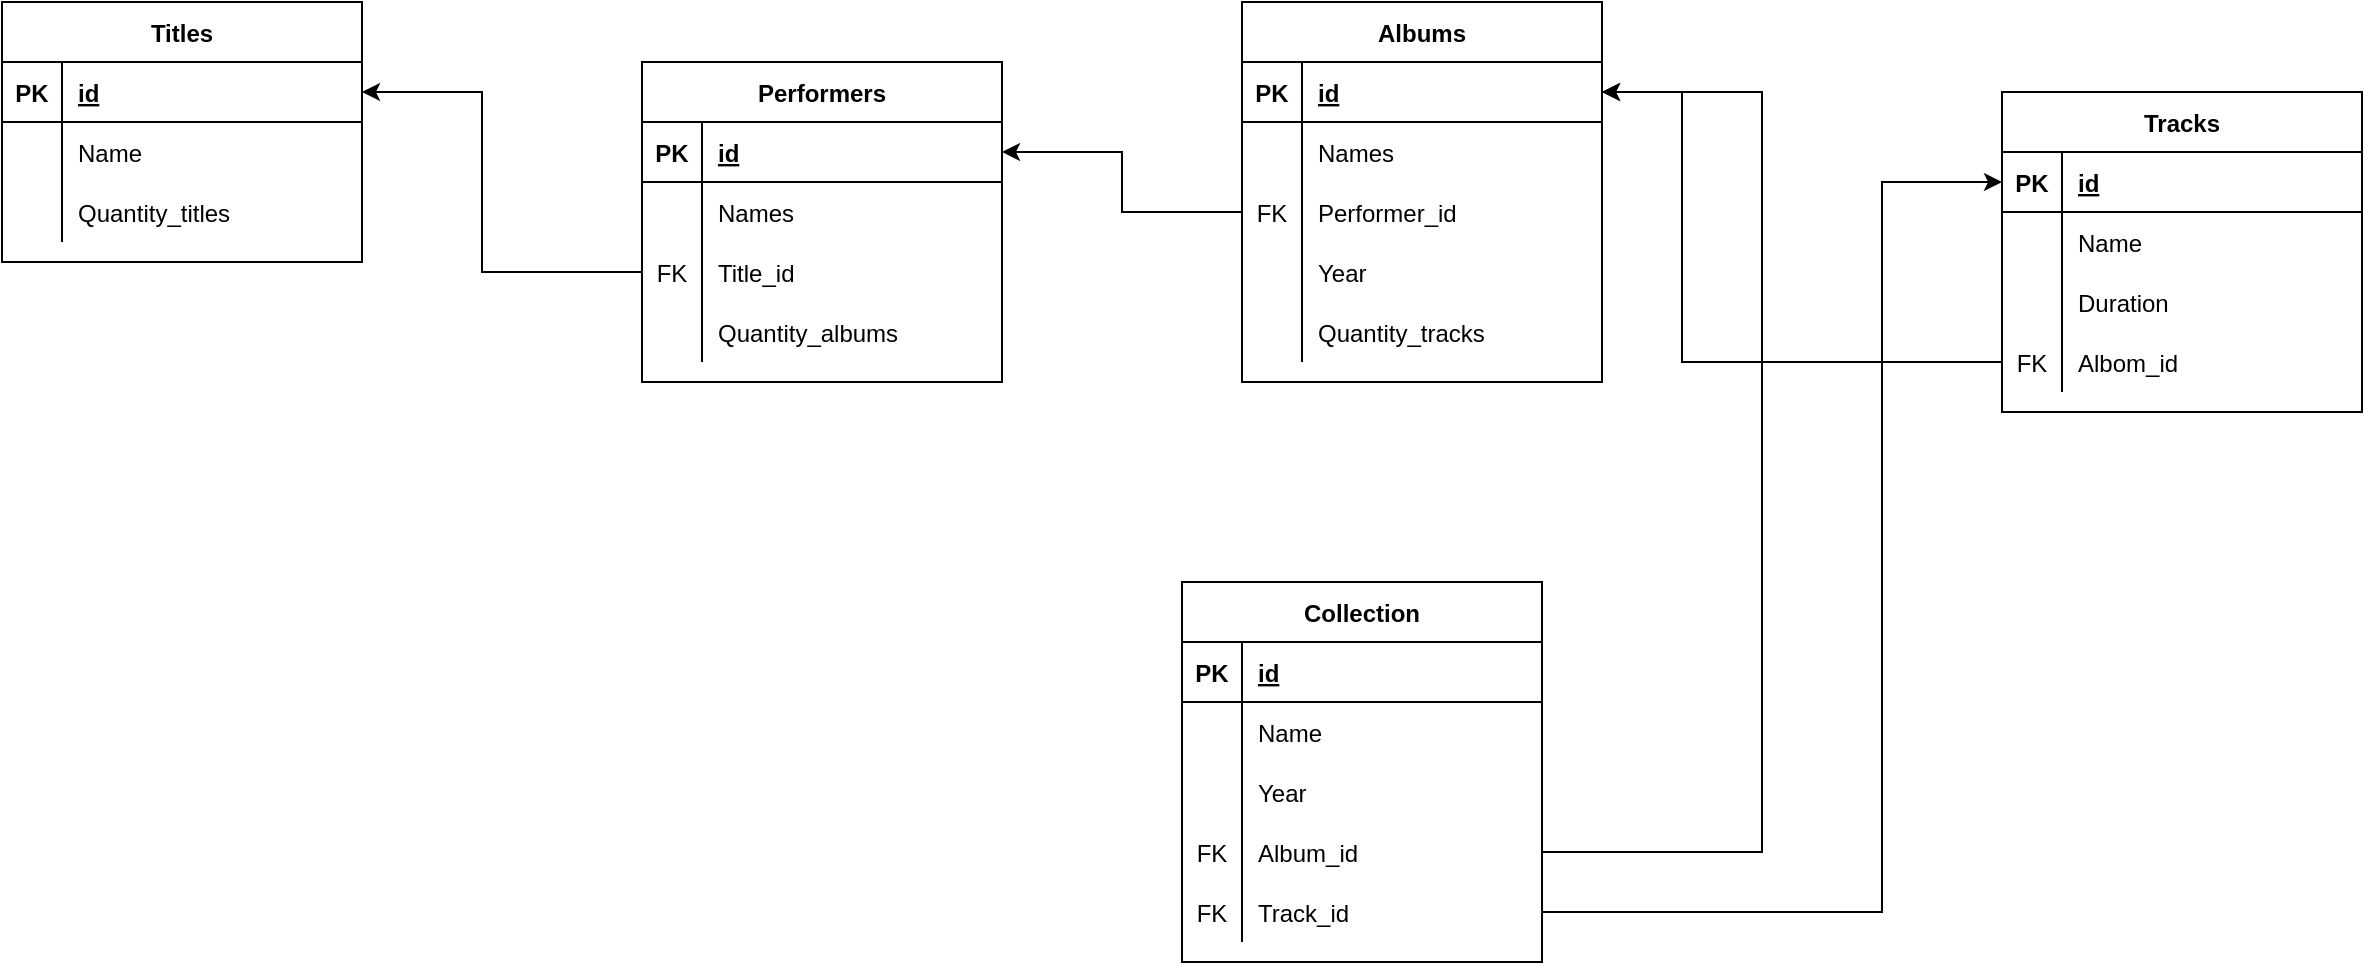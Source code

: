 <mxfile version="19.0.3" type="device"><diagram id="bm9FzhujnBV4kaPd-DP5" name="Страница 1"><mxGraphModel dx="696" dy="528" grid="1" gridSize="10" guides="1" tooltips="1" connect="1" arrows="1" fold="1" page="1" pageScale="1" pageWidth="827" pageHeight="1169" math="0" shadow="0"><root><mxCell id="0"/><mxCell id="1" parent="0"/><mxCell id="frrnqSv0N5xkmzEhAEh_-1" value="Titles" style="shape=table;startSize=30;container=1;collapsible=1;childLayout=tableLayout;fixedRows=1;rowLines=0;fontStyle=1;align=center;resizeLast=1;strokeWidth=1;perimeterSpacing=0;" parent="1" vertex="1"><mxGeometry x="40" y="40" width="180" height="130" as="geometry"/></mxCell><mxCell id="frrnqSv0N5xkmzEhAEh_-2" value="" style="shape=tableRow;horizontal=0;startSize=0;swimlaneHead=0;swimlaneBody=0;fillColor=none;collapsible=0;dropTarget=0;points=[[0,0.5],[1,0.5]];portConstraint=eastwest;top=0;left=0;right=0;bottom=1;" parent="frrnqSv0N5xkmzEhAEh_-1" vertex="1"><mxGeometry y="30" width="180" height="30" as="geometry"/></mxCell><mxCell id="frrnqSv0N5xkmzEhAEh_-3" value="PK" style="shape=partialRectangle;connectable=0;fillColor=none;top=0;left=0;bottom=0;right=0;fontStyle=1;overflow=hidden;" parent="frrnqSv0N5xkmzEhAEh_-2" vertex="1"><mxGeometry width="30" height="30" as="geometry"><mxRectangle width="30" height="30" as="alternateBounds"/></mxGeometry></mxCell><mxCell id="frrnqSv0N5xkmzEhAEh_-4" value="id" style="shape=partialRectangle;connectable=0;fillColor=none;top=0;left=0;bottom=0;right=0;align=left;spacingLeft=6;fontStyle=5;overflow=hidden;" parent="frrnqSv0N5xkmzEhAEh_-2" vertex="1"><mxGeometry x="30" width="150" height="30" as="geometry"><mxRectangle width="150" height="30" as="alternateBounds"/></mxGeometry></mxCell><mxCell id="frrnqSv0N5xkmzEhAEh_-5" value="" style="shape=tableRow;horizontal=0;startSize=0;swimlaneHead=0;swimlaneBody=0;fillColor=none;collapsible=0;dropTarget=0;points=[[0,0.5],[1,0.5]];portConstraint=eastwest;top=0;left=0;right=0;bottom=0;" parent="frrnqSv0N5xkmzEhAEh_-1" vertex="1"><mxGeometry y="60" width="180" height="30" as="geometry"/></mxCell><mxCell id="frrnqSv0N5xkmzEhAEh_-6" value="" style="shape=partialRectangle;connectable=0;fillColor=none;top=0;left=0;bottom=0;right=0;editable=1;overflow=hidden;" parent="frrnqSv0N5xkmzEhAEh_-5" vertex="1"><mxGeometry width="30" height="30" as="geometry"><mxRectangle width="30" height="30" as="alternateBounds"/></mxGeometry></mxCell><mxCell id="frrnqSv0N5xkmzEhAEh_-7" value="Name" style="shape=partialRectangle;connectable=0;fillColor=none;top=0;left=0;bottom=0;right=0;align=left;spacingLeft=6;overflow=hidden;" parent="frrnqSv0N5xkmzEhAEh_-5" vertex="1"><mxGeometry x="30" width="150" height="30" as="geometry"><mxRectangle width="150" height="30" as="alternateBounds"/></mxGeometry></mxCell><mxCell id="PSJW9uUAnaWTU7tZc3Ic-1" value="" style="shape=tableRow;horizontal=0;startSize=0;swimlaneHead=0;swimlaneBody=0;fillColor=none;collapsible=0;dropTarget=0;points=[[0,0.5],[1,0.5]];portConstraint=eastwest;top=0;left=0;right=0;bottom=0;" parent="frrnqSv0N5xkmzEhAEh_-1" vertex="1"><mxGeometry y="90" width="180" height="30" as="geometry"/></mxCell><mxCell id="PSJW9uUAnaWTU7tZc3Ic-2" value="" style="shape=partialRectangle;connectable=0;fillColor=none;top=0;left=0;bottom=0;right=0;editable=1;overflow=hidden;" parent="PSJW9uUAnaWTU7tZc3Ic-1" vertex="1"><mxGeometry width="30" height="30" as="geometry"><mxRectangle width="30" height="30" as="alternateBounds"/></mxGeometry></mxCell><mxCell id="PSJW9uUAnaWTU7tZc3Ic-3" value="Quantity_titles" style="shape=partialRectangle;connectable=0;fillColor=none;top=0;left=0;bottom=0;right=0;align=left;spacingLeft=6;overflow=hidden;" parent="PSJW9uUAnaWTU7tZc3Ic-1" vertex="1"><mxGeometry x="30" width="150" height="30" as="geometry"><mxRectangle width="150" height="30" as="alternateBounds"/></mxGeometry></mxCell><mxCell id="frrnqSv0N5xkmzEhAEh_-34" value="Performers" style="shape=table;startSize=30;container=1;collapsible=1;childLayout=tableLayout;fixedRows=1;rowLines=0;fontStyle=1;align=center;resizeLast=1;strokeWidth=1;" parent="1" vertex="1"><mxGeometry x="360" y="70" width="180" height="160" as="geometry"/></mxCell><mxCell id="frrnqSv0N5xkmzEhAEh_-35" value="" style="shape=tableRow;horizontal=0;startSize=0;swimlaneHead=0;swimlaneBody=0;fillColor=none;collapsible=0;dropTarget=0;points=[[0,0.5],[1,0.5]];portConstraint=eastwest;top=0;left=0;right=0;bottom=1;strokeWidth=1;" parent="frrnqSv0N5xkmzEhAEh_-34" vertex="1"><mxGeometry y="30" width="180" height="30" as="geometry"/></mxCell><mxCell id="frrnqSv0N5xkmzEhAEh_-36" value="PK" style="shape=partialRectangle;connectable=0;fillColor=none;top=0;left=0;bottom=0;right=0;fontStyle=1;overflow=hidden;strokeWidth=1;" parent="frrnqSv0N5xkmzEhAEh_-35" vertex="1"><mxGeometry width="30" height="30" as="geometry"><mxRectangle width="30" height="30" as="alternateBounds"/></mxGeometry></mxCell><mxCell id="frrnqSv0N5xkmzEhAEh_-37" value="id" style="shape=partialRectangle;connectable=0;fillColor=none;top=0;left=0;bottom=0;right=0;align=left;spacingLeft=6;fontStyle=5;overflow=hidden;strokeWidth=1;" parent="frrnqSv0N5xkmzEhAEh_-35" vertex="1"><mxGeometry x="30" width="150" height="30" as="geometry"><mxRectangle width="150" height="30" as="alternateBounds"/></mxGeometry></mxCell><mxCell id="frrnqSv0N5xkmzEhAEh_-38" value="" style="shape=tableRow;horizontal=0;startSize=0;swimlaneHead=0;swimlaneBody=0;fillColor=none;collapsible=0;dropTarget=0;points=[[0,0.5],[1,0.5]];portConstraint=eastwest;top=0;left=0;right=0;bottom=0;strokeWidth=1;" parent="frrnqSv0N5xkmzEhAEh_-34" vertex="1"><mxGeometry y="60" width="180" height="30" as="geometry"/></mxCell><mxCell id="frrnqSv0N5xkmzEhAEh_-39" value="" style="shape=partialRectangle;connectable=0;fillColor=none;top=0;left=0;bottom=0;right=0;editable=1;overflow=hidden;strokeWidth=1;" parent="frrnqSv0N5xkmzEhAEh_-38" vertex="1"><mxGeometry width="30" height="30" as="geometry"><mxRectangle width="30" height="30" as="alternateBounds"/></mxGeometry></mxCell><mxCell id="frrnqSv0N5xkmzEhAEh_-40" value="Names" style="shape=partialRectangle;connectable=0;fillColor=none;top=0;left=0;bottom=0;right=0;align=left;spacingLeft=6;overflow=hidden;strokeWidth=1;" parent="frrnqSv0N5xkmzEhAEh_-38" vertex="1"><mxGeometry x="30" width="150" height="30" as="geometry"><mxRectangle width="150" height="30" as="alternateBounds"/></mxGeometry></mxCell><mxCell id="frrnqSv0N5xkmzEhAEh_-41" value="" style="shape=tableRow;horizontal=0;startSize=0;swimlaneHead=0;swimlaneBody=0;fillColor=none;collapsible=0;dropTarget=0;points=[[0,0.5],[1,0.5]];portConstraint=eastwest;top=0;left=0;right=0;bottom=0;strokeWidth=1;" parent="frrnqSv0N5xkmzEhAEh_-34" vertex="1"><mxGeometry y="90" width="180" height="30" as="geometry"/></mxCell><mxCell id="frrnqSv0N5xkmzEhAEh_-42" value="FK" style="shape=partialRectangle;connectable=0;fillColor=none;top=0;left=0;bottom=0;right=0;editable=1;overflow=hidden;strokeWidth=1;" parent="frrnqSv0N5xkmzEhAEh_-41" vertex="1"><mxGeometry width="30" height="30" as="geometry"><mxRectangle width="30" height="30" as="alternateBounds"/></mxGeometry></mxCell><mxCell id="frrnqSv0N5xkmzEhAEh_-43" value="Title_id" style="shape=partialRectangle;connectable=0;fillColor=none;top=0;left=0;bottom=0;right=0;align=left;spacingLeft=6;overflow=hidden;strokeWidth=1;" parent="frrnqSv0N5xkmzEhAEh_-41" vertex="1"><mxGeometry x="30" width="150" height="30" as="geometry"><mxRectangle width="150" height="30" as="alternateBounds"/></mxGeometry></mxCell><mxCell id="NXNlmUkbyFPFa5OCTpBS-46" value="" style="shape=tableRow;horizontal=0;startSize=0;swimlaneHead=0;swimlaneBody=0;fillColor=none;collapsible=0;dropTarget=0;points=[[0,0.5],[1,0.5]];portConstraint=eastwest;top=0;left=0;right=0;bottom=0;strokeWidth=1;" parent="frrnqSv0N5xkmzEhAEh_-34" vertex="1"><mxGeometry y="120" width="180" height="30" as="geometry"/></mxCell><mxCell id="NXNlmUkbyFPFa5OCTpBS-47" value="" style="shape=partialRectangle;connectable=0;fillColor=none;top=0;left=0;bottom=0;right=0;editable=1;overflow=hidden;strokeWidth=1;" parent="NXNlmUkbyFPFa5OCTpBS-46" vertex="1"><mxGeometry width="30" height="30" as="geometry"><mxRectangle width="30" height="30" as="alternateBounds"/></mxGeometry></mxCell><mxCell id="NXNlmUkbyFPFa5OCTpBS-48" value="Quantity_albums" style="shape=partialRectangle;connectable=0;fillColor=none;top=0;left=0;bottom=0;right=0;align=left;spacingLeft=6;overflow=hidden;strokeWidth=1;" parent="NXNlmUkbyFPFa5OCTpBS-46" vertex="1"><mxGeometry x="30" width="150" height="30" as="geometry"><mxRectangle width="150" height="30" as="alternateBounds"/></mxGeometry></mxCell><mxCell id="frrnqSv0N5xkmzEhAEh_-88" value="Tracks" style="shape=table;startSize=30;container=1;collapsible=1;childLayout=tableLayout;fixedRows=1;rowLines=0;fontStyle=1;align=center;resizeLast=1;strokeWidth=1;" parent="1" vertex="1"><mxGeometry x="1040" y="85" width="180" height="160" as="geometry"/></mxCell><mxCell id="frrnqSv0N5xkmzEhAEh_-89" value="" style="shape=tableRow;horizontal=0;startSize=0;swimlaneHead=0;swimlaneBody=0;fillColor=none;collapsible=0;dropTarget=0;points=[[0,0.5],[1,0.5]];portConstraint=eastwest;top=0;left=0;right=0;bottom=1;strokeWidth=1;" parent="frrnqSv0N5xkmzEhAEh_-88" vertex="1"><mxGeometry y="30" width="180" height="30" as="geometry"/></mxCell><mxCell id="frrnqSv0N5xkmzEhAEh_-90" value="PK" style="shape=partialRectangle;connectable=0;fillColor=none;top=0;left=0;bottom=0;right=0;fontStyle=1;overflow=hidden;strokeWidth=1;" parent="frrnqSv0N5xkmzEhAEh_-89" vertex="1"><mxGeometry width="30" height="30" as="geometry"><mxRectangle width="30" height="30" as="alternateBounds"/></mxGeometry></mxCell><mxCell id="frrnqSv0N5xkmzEhAEh_-91" value="id" style="shape=partialRectangle;connectable=0;fillColor=none;top=0;left=0;bottom=0;right=0;align=left;spacingLeft=6;fontStyle=5;overflow=hidden;strokeWidth=1;" parent="frrnqSv0N5xkmzEhAEh_-89" vertex="1"><mxGeometry x="30" width="150" height="30" as="geometry"><mxRectangle width="150" height="30" as="alternateBounds"/></mxGeometry></mxCell><mxCell id="frrnqSv0N5xkmzEhAEh_-92" value="" style="shape=tableRow;horizontal=0;startSize=0;swimlaneHead=0;swimlaneBody=0;fillColor=none;collapsible=0;dropTarget=0;points=[[0,0.5],[1,0.5]];portConstraint=eastwest;top=0;left=0;right=0;bottom=0;strokeWidth=1;" parent="frrnqSv0N5xkmzEhAEh_-88" vertex="1"><mxGeometry y="60" width="180" height="30" as="geometry"/></mxCell><mxCell id="frrnqSv0N5xkmzEhAEh_-93" value="" style="shape=partialRectangle;connectable=0;fillColor=none;top=0;left=0;bottom=0;right=0;editable=1;overflow=hidden;strokeWidth=1;" parent="frrnqSv0N5xkmzEhAEh_-92" vertex="1"><mxGeometry width="30" height="30" as="geometry"><mxRectangle width="30" height="30" as="alternateBounds"/></mxGeometry></mxCell><mxCell id="frrnqSv0N5xkmzEhAEh_-94" value="Name" style="shape=partialRectangle;connectable=0;fillColor=none;top=0;left=0;bottom=0;right=0;align=left;spacingLeft=6;overflow=hidden;strokeWidth=1;" parent="frrnqSv0N5xkmzEhAEh_-92" vertex="1"><mxGeometry x="30" width="150" height="30" as="geometry"><mxRectangle width="150" height="30" as="alternateBounds"/></mxGeometry></mxCell><mxCell id="frrnqSv0N5xkmzEhAEh_-95" value="" style="shape=tableRow;horizontal=0;startSize=0;swimlaneHead=0;swimlaneBody=0;fillColor=none;collapsible=0;dropTarget=0;points=[[0,0.5],[1,0.5]];portConstraint=eastwest;top=0;left=0;right=0;bottom=0;strokeWidth=1;" parent="frrnqSv0N5xkmzEhAEh_-88" vertex="1"><mxGeometry y="90" width="180" height="30" as="geometry"/></mxCell><mxCell id="frrnqSv0N5xkmzEhAEh_-96" value="" style="shape=partialRectangle;connectable=0;fillColor=none;top=0;left=0;bottom=0;right=0;editable=1;overflow=hidden;strokeWidth=1;" parent="frrnqSv0N5xkmzEhAEh_-95" vertex="1"><mxGeometry width="30" height="30" as="geometry"><mxRectangle width="30" height="30" as="alternateBounds"/></mxGeometry></mxCell><mxCell id="frrnqSv0N5xkmzEhAEh_-97" value="Duration" style="shape=partialRectangle;connectable=0;fillColor=none;top=0;left=0;bottom=0;right=0;align=left;spacingLeft=6;overflow=hidden;strokeWidth=1;" parent="frrnqSv0N5xkmzEhAEh_-95" vertex="1"><mxGeometry x="30" width="150" height="30" as="geometry"><mxRectangle width="150" height="30" as="alternateBounds"/></mxGeometry></mxCell><mxCell id="frrnqSv0N5xkmzEhAEh_-98" value="" style="shape=tableRow;horizontal=0;startSize=0;swimlaneHead=0;swimlaneBody=0;fillColor=none;collapsible=0;dropTarget=0;points=[[0,0.5],[1,0.5]];portConstraint=eastwest;top=0;left=0;right=0;bottom=0;strokeWidth=1;" parent="frrnqSv0N5xkmzEhAEh_-88" vertex="1"><mxGeometry y="120" width="180" height="30" as="geometry"/></mxCell><mxCell id="frrnqSv0N5xkmzEhAEh_-99" value="FK" style="shape=partialRectangle;connectable=0;fillColor=none;top=0;left=0;bottom=0;right=0;editable=1;overflow=hidden;strokeWidth=1;" parent="frrnqSv0N5xkmzEhAEh_-98" vertex="1"><mxGeometry width="30" height="30" as="geometry"><mxRectangle width="30" height="30" as="alternateBounds"/></mxGeometry></mxCell><mxCell id="frrnqSv0N5xkmzEhAEh_-100" value="Albom_id" style="shape=partialRectangle;connectable=0;fillColor=none;top=0;left=0;bottom=0;right=0;align=left;spacingLeft=6;overflow=hidden;strokeWidth=1;" parent="frrnqSv0N5xkmzEhAEh_-98" vertex="1"><mxGeometry x="30" width="150" height="30" as="geometry"><mxRectangle width="150" height="30" as="alternateBounds"/></mxGeometry></mxCell><mxCell id="NXNlmUkbyFPFa5OCTpBS-14" style="edgeStyle=orthogonalEdgeStyle;rounded=0;orthogonalLoop=1;jettySize=auto;html=1;exitX=0;exitY=0.5;exitDx=0;exitDy=0;entryX=1;entryY=0.5;entryDx=0;entryDy=0;" parent="1" source="frrnqSv0N5xkmzEhAEh_-41" target="frrnqSv0N5xkmzEhAEh_-2" edge="1"><mxGeometry relative="1" as="geometry"><Array as="points"><mxPoint x="280" y="175"/><mxPoint x="280" y="85"/></Array></mxGeometry></mxCell><mxCell id="NXNlmUkbyFPFa5OCTpBS-22" value="Albums" style="shape=table;startSize=30;container=1;collapsible=1;childLayout=tableLayout;fixedRows=1;rowLines=0;fontStyle=1;align=center;resizeLast=1;strokeWidth=1;" parent="1" vertex="1"><mxGeometry x="660" y="40" width="180" height="190" as="geometry"/></mxCell><mxCell id="NXNlmUkbyFPFa5OCTpBS-23" value="" style="shape=tableRow;horizontal=0;startSize=0;swimlaneHead=0;swimlaneBody=0;fillColor=none;collapsible=0;dropTarget=0;points=[[0,0.5],[1,0.5]];portConstraint=eastwest;top=0;left=0;right=0;bottom=1;strokeWidth=1;" parent="NXNlmUkbyFPFa5OCTpBS-22" vertex="1"><mxGeometry y="30" width="180" height="30" as="geometry"/></mxCell><mxCell id="NXNlmUkbyFPFa5OCTpBS-24" value="PK" style="shape=partialRectangle;connectable=0;fillColor=none;top=0;left=0;bottom=0;right=0;fontStyle=1;overflow=hidden;strokeWidth=1;" parent="NXNlmUkbyFPFa5OCTpBS-23" vertex="1"><mxGeometry width="30" height="30" as="geometry"><mxRectangle width="30" height="30" as="alternateBounds"/></mxGeometry></mxCell><mxCell id="NXNlmUkbyFPFa5OCTpBS-25" value="id" style="shape=partialRectangle;connectable=0;fillColor=none;top=0;left=0;bottom=0;right=0;align=left;spacingLeft=6;fontStyle=5;overflow=hidden;strokeWidth=1;" parent="NXNlmUkbyFPFa5OCTpBS-23" vertex="1"><mxGeometry x="30" width="150" height="30" as="geometry"><mxRectangle width="150" height="30" as="alternateBounds"/></mxGeometry></mxCell><mxCell id="NXNlmUkbyFPFa5OCTpBS-26" value="" style="shape=tableRow;horizontal=0;startSize=0;swimlaneHead=0;swimlaneBody=0;fillColor=none;collapsible=0;dropTarget=0;points=[[0,0.5],[1,0.5]];portConstraint=eastwest;top=0;left=0;right=0;bottom=0;strokeWidth=1;" parent="NXNlmUkbyFPFa5OCTpBS-22" vertex="1"><mxGeometry y="60" width="180" height="30" as="geometry"/></mxCell><mxCell id="NXNlmUkbyFPFa5OCTpBS-27" value="" style="shape=partialRectangle;connectable=0;fillColor=none;top=0;left=0;bottom=0;right=0;editable=1;overflow=hidden;strokeWidth=1;" parent="NXNlmUkbyFPFa5OCTpBS-26" vertex="1"><mxGeometry width="30" height="30" as="geometry"><mxRectangle width="30" height="30" as="alternateBounds"/></mxGeometry></mxCell><mxCell id="NXNlmUkbyFPFa5OCTpBS-28" value="Names" style="shape=partialRectangle;connectable=0;fillColor=none;top=0;left=0;bottom=0;right=0;align=left;spacingLeft=6;overflow=hidden;strokeWidth=1;" parent="NXNlmUkbyFPFa5OCTpBS-26" vertex="1"><mxGeometry x="30" width="150" height="30" as="geometry"><mxRectangle width="150" height="30" as="alternateBounds"/></mxGeometry></mxCell><mxCell id="NXNlmUkbyFPFa5OCTpBS-35" value="" style="shape=tableRow;horizontal=0;startSize=0;swimlaneHead=0;swimlaneBody=0;fillColor=none;collapsible=0;dropTarget=0;points=[[0,0.5],[1,0.5]];portConstraint=eastwest;top=0;left=0;right=0;bottom=0;strokeWidth=1;" parent="NXNlmUkbyFPFa5OCTpBS-22" vertex="1"><mxGeometry y="90" width="180" height="30" as="geometry"/></mxCell><mxCell id="NXNlmUkbyFPFa5OCTpBS-36" value="FK" style="shape=partialRectangle;connectable=0;fillColor=none;top=0;left=0;bottom=0;right=0;editable=1;overflow=hidden;strokeWidth=1;" parent="NXNlmUkbyFPFa5OCTpBS-35" vertex="1"><mxGeometry width="30" height="30" as="geometry"><mxRectangle width="30" height="30" as="alternateBounds"/></mxGeometry></mxCell><mxCell id="NXNlmUkbyFPFa5OCTpBS-37" value="Performer_id" style="shape=partialRectangle;connectable=0;fillColor=none;top=0;left=0;bottom=0;right=0;align=left;spacingLeft=6;overflow=hidden;strokeWidth=1;" parent="NXNlmUkbyFPFa5OCTpBS-35" vertex="1"><mxGeometry x="30" width="150" height="30" as="geometry"><mxRectangle width="150" height="30" as="alternateBounds"/></mxGeometry></mxCell><mxCell id="NXNlmUkbyFPFa5OCTpBS-29" value="" style="shape=tableRow;horizontal=0;startSize=0;swimlaneHead=0;swimlaneBody=0;fillColor=none;collapsible=0;dropTarget=0;points=[[0,0.5],[1,0.5]];portConstraint=eastwest;top=0;left=0;right=0;bottom=0;strokeWidth=1;" parent="NXNlmUkbyFPFa5OCTpBS-22" vertex="1"><mxGeometry y="120" width="180" height="30" as="geometry"/></mxCell><mxCell id="NXNlmUkbyFPFa5OCTpBS-30" value="" style="shape=partialRectangle;connectable=0;fillColor=none;top=0;left=0;bottom=0;right=0;editable=1;overflow=hidden;strokeWidth=1;" parent="NXNlmUkbyFPFa5OCTpBS-29" vertex="1"><mxGeometry width="30" height="30" as="geometry"><mxRectangle width="30" height="30" as="alternateBounds"/></mxGeometry></mxCell><mxCell id="NXNlmUkbyFPFa5OCTpBS-31" value="Year" style="shape=partialRectangle;connectable=0;fillColor=none;top=0;left=0;bottom=0;right=0;align=left;spacingLeft=6;overflow=hidden;strokeWidth=1;" parent="NXNlmUkbyFPFa5OCTpBS-29" vertex="1"><mxGeometry x="30" width="150" height="30" as="geometry"><mxRectangle width="150" height="30" as="alternateBounds"/></mxGeometry></mxCell><mxCell id="NXNlmUkbyFPFa5OCTpBS-38" value="" style="shape=tableRow;horizontal=0;startSize=0;swimlaneHead=0;swimlaneBody=0;fillColor=none;collapsible=0;dropTarget=0;points=[[0,0.5],[1,0.5]];portConstraint=eastwest;top=0;left=0;right=0;bottom=0;strokeWidth=1;" parent="NXNlmUkbyFPFa5OCTpBS-22" vertex="1"><mxGeometry y="150" width="180" height="30" as="geometry"/></mxCell><mxCell id="NXNlmUkbyFPFa5OCTpBS-39" value="" style="shape=partialRectangle;connectable=0;fillColor=none;top=0;left=0;bottom=0;right=0;editable=1;overflow=hidden;strokeWidth=1;" parent="NXNlmUkbyFPFa5OCTpBS-38" vertex="1"><mxGeometry width="30" height="30" as="geometry"><mxRectangle width="30" height="30" as="alternateBounds"/></mxGeometry></mxCell><mxCell id="NXNlmUkbyFPFa5OCTpBS-40" value="Quantity_tracks" style="shape=partialRectangle;connectable=0;fillColor=none;top=0;left=0;bottom=0;right=0;align=left;spacingLeft=6;overflow=hidden;strokeWidth=1;" parent="NXNlmUkbyFPFa5OCTpBS-38" vertex="1"><mxGeometry x="30" width="150" height="30" as="geometry"><mxRectangle width="150" height="30" as="alternateBounds"/></mxGeometry></mxCell><mxCell id="NXNlmUkbyFPFa5OCTpBS-42" style="edgeStyle=orthogonalEdgeStyle;rounded=0;orthogonalLoop=1;jettySize=auto;html=1;exitX=0;exitY=0.5;exitDx=0;exitDy=0;entryX=1;entryY=0.5;entryDx=0;entryDy=0;" parent="1" source="frrnqSv0N5xkmzEhAEh_-98" target="NXNlmUkbyFPFa5OCTpBS-23" edge="1"><mxGeometry relative="1" as="geometry"><Array as="points"><mxPoint x="880" y="220"/><mxPoint x="880" y="85"/></Array></mxGeometry></mxCell><mxCell id="NXNlmUkbyFPFa5OCTpBS-44" style="edgeStyle=orthogonalEdgeStyle;rounded=0;orthogonalLoop=1;jettySize=auto;html=1;exitX=0;exitY=0.5;exitDx=0;exitDy=0;entryX=1;entryY=0.5;entryDx=0;entryDy=0;" parent="1" source="NXNlmUkbyFPFa5OCTpBS-35" target="frrnqSv0N5xkmzEhAEh_-35" edge="1"><mxGeometry relative="1" as="geometry"><Array as="points"><mxPoint x="600" y="145"/><mxPoint x="600" y="115"/></Array></mxGeometry></mxCell><mxCell id="h02rD_zswhDkwpTVDKvL-2" value="Collection" style="shape=table;startSize=30;container=1;collapsible=1;childLayout=tableLayout;fixedRows=1;rowLines=0;fontStyle=1;align=center;resizeLast=1;" vertex="1" parent="1"><mxGeometry x="630" y="330" width="180" height="190" as="geometry"/></mxCell><mxCell id="h02rD_zswhDkwpTVDKvL-3" value="" style="shape=tableRow;horizontal=0;startSize=0;swimlaneHead=0;swimlaneBody=0;fillColor=none;collapsible=0;dropTarget=0;points=[[0,0.5],[1,0.5]];portConstraint=eastwest;top=0;left=0;right=0;bottom=1;" vertex="1" parent="h02rD_zswhDkwpTVDKvL-2"><mxGeometry y="30" width="180" height="30" as="geometry"/></mxCell><mxCell id="h02rD_zswhDkwpTVDKvL-4" value="PK" style="shape=partialRectangle;connectable=0;fillColor=none;top=0;left=0;bottom=0;right=0;fontStyle=1;overflow=hidden;" vertex="1" parent="h02rD_zswhDkwpTVDKvL-3"><mxGeometry width="30" height="30" as="geometry"><mxRectangle width="30" height="30" as="alternateBounds"/></mxGeometry></mxCell><mxCell id="h02rD_zswhDkwpTVDKvL-5" value="id" style="shape=partialRectangle;connectable=0;fillColor=none;top=0;left=0;bottom=0;right=0;align=left;spacingLeft=6;fontStyle=5;overflow=hidden;" vertex="1" parent="h02rD_zswhDkwpTVDKvL-3"><mxGeometry x="30" width="150" height="30" as="geometry"><mxRectangle width="150" height="30" as="alternateBounds"/></mxGeometry></mxCell><mxCell id="h02rD_zswhDkwpTVDKvL-6" value="" style="shape=tableRow;horizontal=0;startSize=0;swimlaneHead=0;swimlaneBody=0;fillColor=none;collapsible=0;dropTarget=0;points=[[0,0.5],[1,0.5]];portConstraint=eastwest;top=0;left=0;right=0;bottom=0;" vertex="1" parent="h02rD_zswhDkwpTVDKvL-2"><mxGeometry y="60" width="180" height="30" as="geometry"/></mxCell><mxCell id="h02rD_zswhDkwpTVDKvL-7" value="" style="shape=partialRectangle;connectable=0;fillColor=none;top=0;left=0;bottom=0;right=0;editable=1;overflow=hidden;" vertex="1" parent="h02rD_zswhDkwpTVDKvL-6"><mxGeometry width="30" height="30" as="geometry"><mxRectangle width="30" height="30" as="alternateBounds"/></mxGeometry></mxCell><mxCell id="h02rD_zswhDkwpTVDKvL-8" value="Name" style="shape=partialRectangle;connectable=0;fillColor=none;top=0;left=0;bottom=0;right=0;align=left;spacingLeft=6;overflow=hidden;" vertex="1" parent="h02rD_zswhDkwpTVDKvL-6"><mxGeometry x="30" width="150" height="30" as="geometry"><mxRectangle width="150" height="30" as="alternateBounds"/></mxGeometry></mxCell><mxCell id="h02rD_zswhDkwpTVDKvL-9" value="" style="shape=tableRow;horizontal=0;startSize=0;swimlaneHead=0;swimlaneBody=0;fillColor=none;collapsible=0;dropTarget=0;points=[[0,0.5],[1,0.5]];portConstraint=eastwest;top=0;left=0;right=0;bottom=0;" vertex="1" parent="h02rD_zswhDkwpTVDKvL-2"><mxGeometry y="90" width="180" height="30" as="geometry"/></mxCell><mxCell id="h02rD_zswhDkwpTVDKvL-10" value="" style="shape=partialRectangle;connectable=0;fillColor=none;top=0;left=0;bottom=0;right=0;editable=1;overflow=hidden;" vertex="1" parent="h02rD_zswhDkwpTVDKvL-9"><mxGeometry width="30" height="30" as="geometry"><mxRectangle width="30" height="30" as="alternateBounds"/></mxGeometry></mxCell><mxCell id="h02rD_zswhDkwpTVDKvL-11" value="Year" style="shape=partialRectangle;connectable=0;fillColor=none;top=0;left=0;bottom=0;right=0;align=left;spacingLeft=6;overflow=hidden;" vertex="1" parent="h02rD_zswhDkwpTVDKvL-9"><mxGeometry x="30" width="150" height="30" as="geometry"><mxRectangle width="150" height="30" as="alternateBounds"/></mxGeometry></mxCell><mxCell id="h02rD_zswhDkwpTVDKvL-12" value="" style="shape=tableRow;horizontal=0;startSize=0;swimlaneHead=0;swimlaneBody=0;fillColor=none;collapsible=0;dropTarget=0;points=[[0,0.5],[1,0.5]];portConstraint=eastwest;top=0;left=0;right=0;bottom=0;" vertex="1" parent="h02rD_zswhDkwpTVDKvL-2"><mxGeometry y="120" width="180" height="30" as="geometry"/></mxCell><mxCell id="h02rD_zswhDkwpTVDKvL-13" value="FK" style="shape=partialRectangle;connectable=0;fillColor=none;top=0;left=0;bottom=0;right=0;editable=1;overflow=hidden;" vertex="1" parent="h02rD_zswhDkwpTVDKvL-12"><mxGeometry width="30" height="30" as="geometry"><mxRectangle width="30" height="30" as="alternateBounds"/></mxGeometry></mxCell><mxCell id="h02rD_zswhDkwpTVDKvL-14" value="Album_id" style="shape=partialRectangle;connectable=0;fillColor=none;top=0;left=0;bottom=0;right=0;align=left;spacingLeft=6;overflow=hidden;" vertex="1" parent="h02rD_zswhDkwpTVDKvL-12"><mxGeometry x="30" width="150" height="30" as="geometry"><mxRectangle width="150" height="30" as="alternateBounds"/></mxGeometry></mxCell><mxCell id="h02rD_zswhDkwpTVDKvL-15" value="" style="shape=tableRow;horizontal=0;startSize=0;swimlaneHead=0;swimlaneBody=0;fillColor=none;collapsible=0;dropTarget=0;points=[[0,0.5],[1,0.5]];portConstraint=eastwest;top=0;left=0;right=0;bottom=0;" vertex="1" parent="h02rD_zswhDkwpTVDKvL-2"><mxGeometry y="150" width="180" height="30" as="geometry"/></mxCell><mxCell id="h02rD_zswhDkwpTVDKvL-16" value="FK" style="shape=partialRectangle;connectable=0;fillColor=none;top=0;left=0;bottom=0;right=0;editable=1;overflow=hidden;" vertex="1" parent="h02rD_zswhDkwpTVDKvL-15"><mxGeometry width="30" height="30" as="geometry"><mxRectangle width="30" height="30" as="alternateBounds"/></mxGeometry></mxCell><mxCell id="h02rD_zswhDkwpTVDKvL-17" value="Track_id" style="shape=partialRectangle;connectable=0;fillColor=none;top=0;left=0;bottom=0;right=0;align=left;spacingLeft=6;overflow=hidden;" vertex="1" parent="h02rD_zswhDkwpTVDKvL-15"><mxGeometry x="30" width="150" height="30" as="geometry"><mxRectangle width="150" height="30" as="alternateBounds"/></mxGeometry></mxCell><mxCell id="h02rD_zswhDkwpTVDKvL-18" style="edgeStyle=orthogonalEdgeStyle;rounded=0;orthogonalLoop=1;jettySize=auto;html=1;exitX=1;exitY=0.5;exitDx=0;exitDy=0;entryX=1;entryY=0.5;entryDx=0;entryDy=0;" edge="1" parent="1" source="h02rD_zswhDkwpTVDKvL-12" target="NXNlmUkbyFPFa5OCTpBS-23"><mxGeometry relative="1" as="geometry"><Array as="points"><mxPoint x="920" y="465"/><mxPoint x="920" y="85"/></Array></mxGeometry></mxCell><mxCell id="h02rD_zswhDkwpTVDKvL-19" style="edgeStyle=orthogonalEdgeStyle;rounded=0;orthogonalLoop=1;jettySize=auto;html=1;exitX=1;exitY=0.5;exitDx=0;exitDy=0;entryX=0;entryY=0.5;entryDx=0;entryDy=0;" edge="1" parent="1" source="h02rD_zswhDkwpTVDKvL-15" target="frrnqSv0N5xkmzEhAEh_-89"><mxGeometry relative="1" as="geometry"><Array as="points"><mxPoint x="980" y="495"/><mxPoint x="980" y="130"/></Array></mxGeometry></mxCell></root></mxGraphModel></diagram></mxfile>